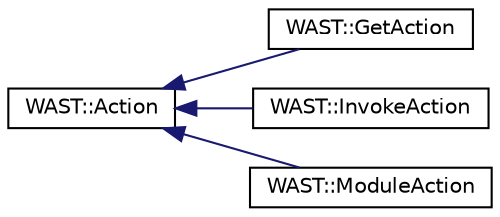 digraph "Graphical Class Hierarchy"
{
  edge [fontname="Helvetica",fontsize="10",labelfontname="Helvetica",labelfontsize="10"];
  node [fontname="Helvetica",fontsize="10",shape=record];
  rankdir="LR";
  Node0 [label="WAST::Action",height=0.2,width=0.4,color="black", fillcolor="white", style="filled",URL="$struct_w_a_s_t_1_1_action.html"];
  Node0 -> Node1 [dir="back",color="midnightblue",fontsize="10",style="solid",fontname="Helvetica"];
  Node1 [label="WAST::GetAction",height=0.2,width=0.4,color="black", fillcolor="white", style="filled",URL="$struct_w_a_s_t_1_1_get_action.html"];
  Node0 -> Node2 [dir="back",color="midnightblue",fontsize="10",style="solid",fontname="Helvetica"];
  Node2 [label="WAST::InvokeAction",height=0.2,width=0.4,color="black", fillcolor="white", style="filled",URL="$struct_w_a_s_t_1_1_invoke_action.html"];
  Node0 -> Node3 [dir="back",color="midnightblue",fontsize="10",style="solid",fontname="Helvetica"];
  Node3 [label="WAST::ModuleAction",height=0.2,width=0.4,color="black", fillcolor="white", style="filled",URL="$struct_w_a_s_t_1_1_module_action.html"];
}
